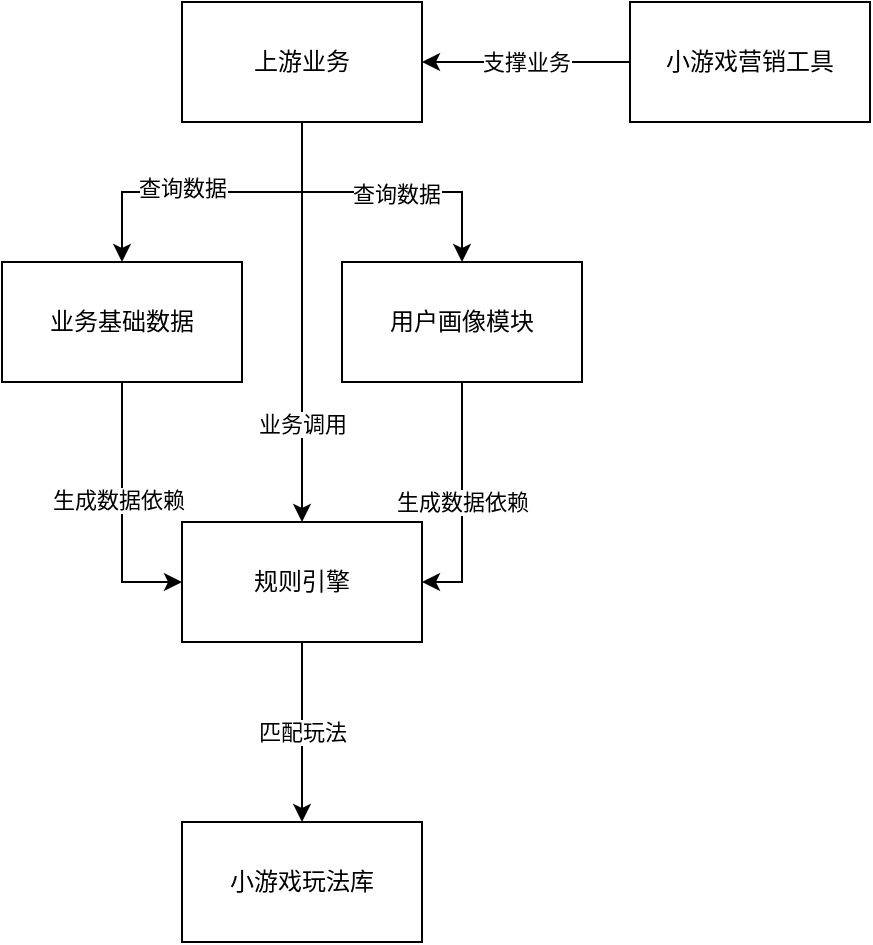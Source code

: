 <mxfile version="21.6.6" type="github">
  <diagram name="第 1 页" id="XypDvt0y7FM2inI-ccsS">
    <mxGraphModel dx="1243" dy="963" grid="1" gridSize="10" guides="1" tooltips="1" connect="1" arrows="1" fold="1" page="1" pageScale="1" pageWidth="827" pageHeight="1169" math="0" shadow="0">
      <root>
        <mxCell id="0" />
        <mxCell id="1" parent="0" />
        <mxCell id="u2ytR6eImO9M0-6TjPpI-3" value="匹配玩法" style="edgeStyle=orthogonalEdgeStyle;rounded=0;orthogonalLoop=1;jettySize=auto;html=1;" edge="1" parent="1" source="x85ksWlpWsOPw-1cYPl7-1" target="x85ksWlpWsOPw-1cYPl7-8">
          <mxGeometry relative="1" as="geometry" />
        </mxCell>
        <mxCell id="x85ksWlpWsOPw-1cYPl7-1" value="规则引擎" style="rounded=0;whiteSpace=wrap;html=1;" parent="1" vertex="1">
          <mxGeometry x="190" y="370" width="120" height="60" as="geometry" />
        </mxCell>
        <mxCell id="x85ksWlpWsOPw-1cYPl7-8" value="小游戏玩法库" style="rounded=0;whiteSpace=wrap;html=1;" parent="1" vertex="1">
          <mxGeometry x="190" y="520" width="120" height="60" as="geometry" />
        </mxCell>
        <mxCell id="u2ytR6eImO9M0-6TjPpI-14" value="支撑业务" style="edgeStyle=orthogonalEdgeStyle;rounded=0;orthogonalLoop=1;jettySize=auto;html=1;" edge="1" parent="1" source="x85ksWlpWsOPw-1cYPl7-12" target="i-OBkGz8lRGeeGH-D7Ns-6">
          <mxGeometry relative="1" as="geometry" />
        </mxCell>
        <mxCell id="x85ksWlpWsOPw-1cYPl7-12" value="小游戏营销工具" style="rounded=0;whiteSpace=wrap;html=1;" parent="1" vertex="1">
          <mxGeometry x="414" y="110" width="120" height="60" as="geometry" />
        </mxCell>
        <mxCell id="u2ytR6eImO9M0-6TjPpI-2" style="edgeStyle=orthogonalEdgeStyle;rounded=0;orthogonalLoop=1;jettySize=auto;html=1;entryX=1;entryY=0.5;entryDx=0;entryDy=0;" edge="1" parent="1" source="i-OBkGz8lRGeeGH-D7Ns-2" target="x85ksWlpWsOPw-1cYPl7-1">
          <mxGeometry relative="1" as="geometry" />
        </mxCell>
        <mxCell id="u2ytR6eImO9M0-6TjPpI-16" value="生成数据依赖" style="edgeLabel;html=1;align=center;verticalAlign=middle;resizable=0;points=[];" vertex="1" connectable="0" parent="u2ytR6eImO9M0-6TjPpI-2">
          <mxGeometry x="-0.067" relative="1" as="geometry">
            <mxPoint y="4" as="offset" />
          </mxGeometry>
        </mxCell>
        <mxCell id="i-OBkGz8lRGeeGH-D7Ns-2" value="用户画像模块" style="rounded=0;whiteSpace=wrap;html=1;" parent="1" vertex="1">
          <mxGeometry x="270" y="240" width="120" height="60" as="geometry" />
        </mxCell>
        <mxCell id="u2ytR6eImO9M0-6TjPpI-1" style="edgeStyle=orthogonalEdgeStyle;rounded=0;orthogonalLoop=1;jettySize=auto;html=1;entryX=0;entryY=0.5;entryDx=0;entryDy=0;" edge="1" parent="1" source="i-OBkGz8lRGeeGH-D7Ns-4" target="x85ksWlpWsOPw-1cYPl7-1">
          <mxGeometry relative="1" as="geometry" />
        </mxCell>
        <mxCell id="u2ytR6eImO9M0-6TjPpI-15" value="生成数据依赖" style="edgeLabel;html=1;align=center;verticalAlign=middle;resizable=0;points=[];" vertex="1" connectable="0" parent="u2ytR6eImO9M0-6TjPpI-1">
          <mxGeometry x="-0.092" y="-2" relative="1" as="geometry">
            <mxPoint as="offset" />
          </mxGeometry>
        </mxCell>
        <mxCell id="i-OBkGz8lRGeeGH-D7Ns-4" value="业务基础数据" style="rounded=0;whiteSpace=wrap;html=1;" parent="1" vertex="1">
          <mxGeometry x="100" y="240" width="120" height="60" as="geometry" />
        </mxCell>
        <mxCell id="u2ytR6eImO9M0-6TjPpI-4" style="edgeStyle=orthogonalEdgeStyle;rounded=0;orthogonalLoop=1;jettySize=auto;html=1;" edge="1" parent="1" source="i-OBkGz8lRGeeGH-D7Ns-6" target="i-OBkGz8lRGeeGH-D7Ns-4">
          <mxGeometry relative="1" as="geometry" />
        </mxCell>
        <mxCell id="u2ytR6eImO9M0-6TjPpI-8" value="查询数据" style="edgeLabel;html=1;align=center;verticalAlign=middle;resizable=0;points=[];" vertex="1" connectable="0" parent="u2ytR6eImO9M0-6TjPpI-4">
          <mxGeometry x="0.263" y="-2" relative="1" as="geometry">
            <mxPoint x="6" as="offset" />
          </mxGeometry>
        </mxCell>
        <mxCell id="u2ytR6eImO9M0-6TjPpI-6" style="edgeStyle=orthogonalEdgeStyle;rounded=0;orthogonalLoop=1;jettySize=auto;html=1;entryX=0.5;entryY=0;entryDx=0;entryDy=0;" edge="1" parent="1" source="i-OBkGz8lRGeeGH-D7Ns-6" target="i-OBkGz8lRGeeGH-D7Ns-2">
          <mxGeometry relative="1" as="geometry" />
        </mxCell>
        <mxCell id="u2ytR6eImO9M0-6TjPpI-9" value="查询数据" style="edgeLabel;html=1;align=center;verticalAlign=middle;resizable=0;points=[];" vertex="1" connectable="0" parent="u2ytR6eImO9M0-6TjPpI-6">
          <mxGeometry x="0.093" y="-1" relative="1" as="geometry">
            <mxPoint as="offset" />
          </mxGeometry>
        </mxCell>
        <mxCell id="u2ytR6eImO9M0-6TjPpI-7" style="edgeStyle=orthogonalEdgeStyle;rounded=0;orthogonalLoop=1;jettySize=auto;html=1;" edge="1" parent="1" source="i-OBkGz8lRGeeGH-D7Ns-6" target="x85ksWlpWsOPw-1cYPl7-1">
          <mxGeometry relative="1" as="geometry" />
        </mxCell>
        <mxCell id="u2ytR6eImO9M0-6TjPpI-11" value="业务调用" style="edgeLabel;html=1;align=center;verticalAlign=middle;resizable=0;points=[];" vertex="1" connectable="0" parent="u2ytR6eImO9M0-6TjPpI-7">
          <mxGeometry x="0.51" relative="1" as="geometry">
            <mxPoint as="offset" />
          </mxGeometry>
        </mxCell>
        <mxCell id="i-OBkGz8lRGeeGH-D7Ns-6" value="上游业务" style="rounded=0;whiteSpace=wrap;html=1;" parent="1" vertex="1">
          <mxGeometry x="190" y="110" width="120" height="60" as="geometry" />
        </mxCell>
      </root>
    </mxGraphModel>
  </diagram>
</mxfile>
